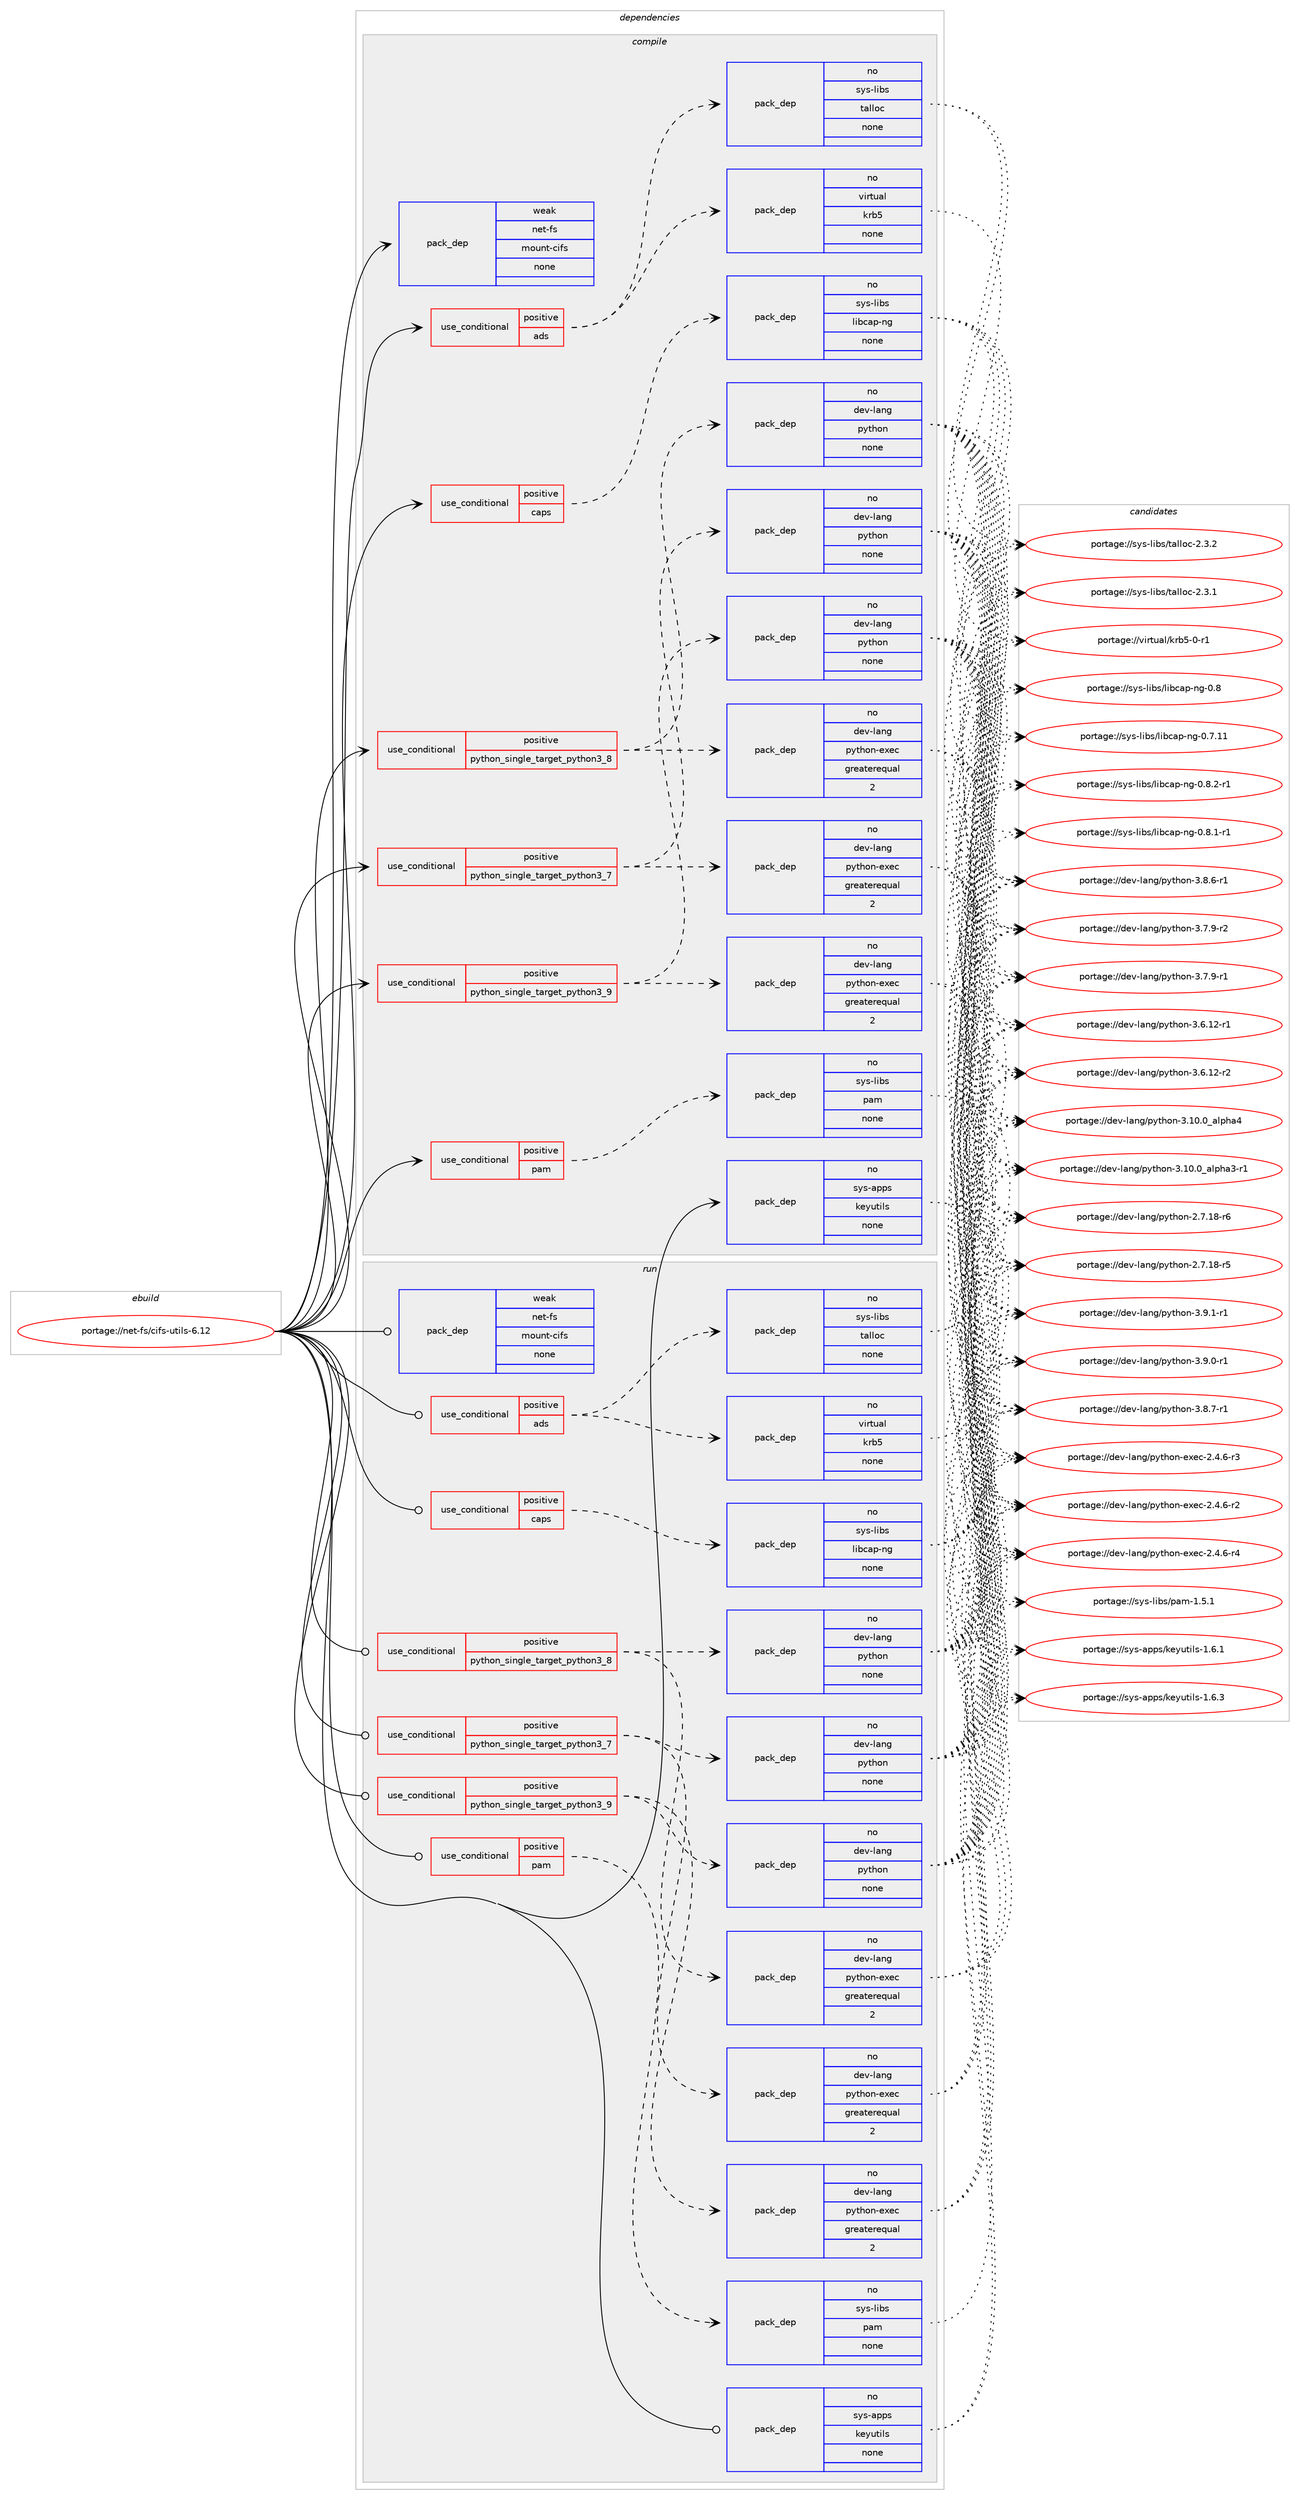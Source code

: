digraph prolog {

# *************
# Graph options
# *************

newrank=true;
concentrate=true;
compound=true;
graph [rankdir=LR,fontname=Helvetica,fontsize=10,ranksep=1.5];#, ranksep=2.5, nodesep=0.2];
edge  [arrowhead=vee];
node  [fontname=Helvetica,fontsize=10];

# **********
# The ebuild
# **********

subgraph cluster_leftcol {
color=gray;
rank=same;
label=<<i>ebuild</i>>;
id [label="portage://net-fs/cifs-utils-6.12", color=red, width=4, href="../net-fs/cifs-utils-6.12.svg"];
}

# ****************
# The dependencies
# ****************

subgraph cluster_midcol {
color=gray;
label=<<i>dependencies</i>>;
subgraph cluster_compile {
fillcolor="#eeeeee";
style=filled;
label=<<i>compile</i>>;
subgraph cond9189 {
dependency30039 [label=<<TABLE BORDER="0" CELLBORDER="1" CELLSPACING="0" CELLPADDING="4"><TR><TD ROWSPAN="3" CELLPADDING="10">use_conditional</TD></TR><TR><TD>positive</TD></TR><TR><TD>ads</TD></TR></TABLE>>, shape=none, color=red];
subgraph pack20589 {
dependency30040 [label=<<TABLE BORDER="0" CELLBORDER="1" CELLSPACING="0" CELLPADDING="4" WIDTH="220"><TR><TD ROWSPAN="6" CELLPADDING="30">pack_dep</TD></TR><TR><TD WIDTH="110">no</TD></TR><TR><TD>sys-libs</TD></TR><TR><TD>talloc</TD></TR><TR><TD>none</TD></TR><TR><TD></TD></TR></TABLE>>, shape=none, color=blue];
}
dependency30039:e -> dependency30040:w [weight=20,style="dashed",arrowhead="vee"];
subgraph pack20590 {
dependency30041 [label=<<TABLE BORDER="0" CELLBORDER="1" CELLSPACING="0" CELLPADDING="4" WIDTH="220"><TR><TD ROWSPAN="6" CELLPADDING="30">pack_dep</TD></TR><TR><TD WIDTH="110">no</TD></TR><TR><TD>virtual</TD></TR><TR><TD>krb5</TD></TR><TR><TD>none</TD></TR><TR><TD></TD></TR></TABLE>>, shape=none, color=blue];
}
dependency30039:e -> dependency30041:w [weight=20,style="dashed",arrowhead="vee"];
}
id:e -> dependency30039:w [weight=20,style="solid",arrowhead="vee"];
subgraph cond9190 {
dependency30042 [label=<<TABLE BORDER="0" CELLBORDER="1" CELLSPACING="0" CELLPADDING="4"><TR><TD ROWSPAN="3" CELLPADDING="10">use_conditional</TD></TR><TR><TD>positive</TD></TR><TR><TD>caps</TD></TR></TABLE>>, shape=none, color=red];
subgraph pack20591 {
dependency30043 [label=<<TABLE BORDER="0" CELLBORDER="1" CELLSPACING="0" CELLPADDING="4" WIDTH="220"><TR><TD ROWSPAN="6" CELLPADDING="30">pack_dep</TD></TR><TR><TD WIDTH="110">no</TD></TR><TR><TD>sys-libs</TD></TR><TR><TD>libcap-ng</TD></TR><TR><TD>none</TD></TR><TR><TD></TD></TR></TABLE>>, shape=none, color=blue];
}
dependency30042:e -> dependency30043:w [weight=20,style="dashed",arrowhead="vee"];
}
id:e -> dependency30042:w [weight=20,style="solid",arrowhead="vee"];
subgraph cond9191 {
dependency30044 [label=<<TABLE BORDER="0" CELLBORDER="1" CELLSPACING="0" CELLPADDING="4"><TR><TD ROWSPAN="3" CELLPADDING="10">use_conditional</TD></TR><TR><TD>positive</TD></TR><TR><TD>pam</TD></TR></TABLE>>, shape=none, color=red];
subgraph pack20592 {
dependency30045 [label=<<TABLE BORDER="0" CELLBORDER="1" CELLSPACING="0" CELLPADDING="4" WIDTH="220"><TR><TD ROWSPAN="6" CELLPADDING="30">pack_dep</TD></TR><TR><TD WIDTH="110">no</TD></TR><TR><TD>sys-libs</TD></TR><TR><TD>pam</TD></TR><TR><TD>none</TD></TR><TR><TD></TD></TR></TABLE>>, shape=none, color=blue];
}
dependency30044:e -> dependency30045:w [weight=20,style="dashed",arrowhead="vee"];
}
id:e -> dependency30044:w [weight=20,style="solid",arrowhead="vee"];
subgraph cond9192 {
dependency30046 [label=<<TABLE BORDER="0" CELLBORDER="1" CELLSPACING="0" CELLPADDING="4"><TR><TD ROWSPAN="3" CELLPADDING="10">use_conditional</TD></TR><TR><TD>positive</TD></TR><TR><TD>python_single_target_python3_7</TD></TR></TABLE>>, shape=none, color=red];
subgraph pack20593 {
dependency30047 [label=<<TABLE BORDER="0" CELLBORDER="1" CELLSPACING="0" CELLPADDING="4" WIDTH="220"><TR><TD ROWSPAN="6" CELLPADDING="30">pack_dep</TD></TR><TR><TD WIDTH="110">no</TD></TR><TR><TD>dev-lang</TD></TR><TR><TD>python</TD></TR><TR><TD>none</TD></TR><TR><TD></TD></TR></TABLE>>, shape=none, color=blue];
}
dependency30046:e -> dependency30047:w [weight=20,style="dashed",arrowhead="vee"];
subgraph pack20594 {
dependency30048 [label=<<TABLE BORDER="0" CELLBORDER="1" CELLSPACING="0" CELLPADDING="4" WIDTH="220"><TR><TD ROWSPAN="6" CELLPADDING="30">pack_dep</TD></TR><TR><TD WIDTH="110">no</TD></TR><TR><TD>dev-lang</TD></TR><TR><TD>python-exec</TD></TR><TR><TD>greaterequal</TD></TR><TR><TD>2</TD></TR></TABLE>>, shape=none, color=blue];
}
dependency30046:e -> dependency30048:w [weight=20,style="dashed",arrowhead="vee"];
}
id:e -> dependency30046:w [weight=20,style="solid",arrowhead="vee"];
subgraph cond9193 {
dependency30049 [label=<<TABLE BORDER="0" CELLBORDER="1" CELLSPACING="0" CELLPADDING="4"><TR><TD ROWSPAN="3" CELLPADDING="10">use_conditional</TD></TR><TR><TD>positive</TD></TR><TR><TD>python_single_target_python3_8</TD></TR></TABLE>>, shape=none, color=red];
subgraph pack20595 {
dependency30050 [label=<<TABLE BORDER="0" CELLBORDER="1" CELLSPACING="0" CELLPADDING="4" WIDTH="220"><TR><TD ROWSPAN="6" CELLPADDING="30">pack_dep</TD></TR><TR><TD WIDTH="110">no</TD></TR><TR><TD>dev-lang</TD></TR><TR><TD>python</TD></TR><TR><TD>none</TD></TR><TR><TD></TD></TR></TABLE>>, shape=none, color=blue];
}
dependency30049:e -> dependency30050:w [weight=20,style="dashed",arrowhead="vee"];
subgraph pack20596 {
dependency30051 [label=<<TABLE BORDER="0" CELLBORDER="1" CELLSPACING="0" CELLPADDING="4" WIDTH="220"><TR><TD ROWSPAN="6" CELLPADDING="30">pack_dep</TD></TR><TR><TD WIDTH="110">no</TD></TR><TR><TD>dev-lang</TD></TR><TR><TD>python-exec</TD></TR><TR><TD>greaterequal</TD></TR><TR><TD>2</TD></TR></TABLE>>, shape=none, color=blue];
}
dependency30049:e -> dependency30051:w [weight=20,style="dashed",arrowhead="vee"];
}
id:e -> dependency30049:w [weight=20,style="solid",arrowhead="vee"];
subgraph cond9194 {
dependency30052 [label=<<TABLE BORDER="0" CELLBORDER="1" CELLSPACING="0" CELLPADDING="4"><TR><TD ROWSPAN="3" CELLPADDING="10">use_conditional</TD></TR><TR><TD>positive</TD></TR><TR><TD>python_single_target_python3_9</TD></TR></TABLE>>, shape=none, color=red];
subgraph pack20597 {
dependency30053 [label=<<TABLE BORDER="0" CELLBORDER="1" CELLSPACING="0" CELLPADDING="4" WIDTH="220"><TR><TD ROWSPAN="6" CELLPADDING="30">pack_dep</TD></TR><TR><TD WIDTH="110">no</TD></TR><TR><TD>dev-lang</TD></TR><TR><TD>python</TD></TR><TR><TD>none</TD></TR><TR><TD></TD></TR></TABLE>>, shape=none, color=blue];
}
dependency30052:e -> dependency30053:w [weight=20,style="dashed",arrowhead="vee"];
subgraph pack20598 {
dependency30054 [label=<<TABLE BORDER="0" CELLBORDER="1" CELLSPACING="0" CELLPADDING="4" WIDTH="220"><TR><TD ROWSPAN="6" CELLPADDING="30">pack_dep</TD></TR><TR><TD WIDTH="110">no</TD></TR><TR><TD>dev-lang</TD></TR><TR><TD>python-exec</TD></TR><TR><TD>greaterequal</TD></TR><TR><TD>2</TD></TR></TABLE>>, shape=none, color=blue];
}
dependency30052:e -> dependency30054:w [weight=20,style="dashed",arrowhead="vee"];
}
id:e -> dependency30052:w [weight=20,style="solid",arrowhead="vee"];
subgraph pack20599 {
dependency30055 [label=<<TABLE BORDER="0" CELLBORDER="1" CELLSPACING="0" CELLPADDING="4" WIDTH="220"><TR><TD ROWSPAN="6" CELLPADDING="30">pack_dep</TD></TR><TR><TD WIDTH="110">no</TD></TR><TR><TD>sys-apps</TD></TR><TR><TD>keyutils</TD></TR><TR><TD>none</TD></TR><TR><TD></TD></TR></TABLE>>, shape=none, color=blue];
}
id:e -> dependency30055:w [weight=20,style="solid",arrowhead="vee"];
subgraph pack20600 {
dependency30056 [label=<<TABLE BORDER="0" CELLBORDER="1" CELLSPACING="0" CELLPADDING="4" WIDTH="220"><TR><TD ROWSPAN="6" CELLPADDING="30">pack_dep</TD></TR><TR><TD WIDTH="110">weak</TD></TR><TR><TD>net-fs</TD></TR><TR><TD>mount-cifs</TD></TR><TR><TD>none</TD></TR><TR><TD></TD></TR></TABLE>>, shape=none, color=blue];
}
id:e -> dependency30056:w [weight=20,style="solid",arrowhead="vee"];
}
subgraph cluster_compileandrun {
fillcolor="#eeeeee";
style=filled;
label=<<i>compile and run</i>>;
}
subgraph cluster_run {
fillcolor="#eeeeee";
style=filled;
label=<<i>run</i>>;
subgraph cond9195 {
dependency30057 [label=<<TABLE BORDER="0" CELLBORDER="1" CELLSPACING="0" CELLPADDING="4"><TR><TD ROWSPAN="3" CELLPADDING="10">use_conditional</TD></TR><TR><TD>positive</TD></TR><TR><TD>ads</TD></TR></TABLE>>, shape=none, color=red];
subgraph pack20601 {
dependency30058 [label=<<TABLE BORDER="0" CELLBORDER="1" CELLSPACING="0" CELLPADDING="4" WIDTH="220"><TR><TD ROWSPAN="6" CELLPADDING="30">pack_dep</TD></TR><TR><TD WIDTH="110">no</TD></TR><TR><TD>sys-libs</TD></TR><TR><TD>talloc</TD></TR><TR><TD>none</TD></TR><TR><TD></TD></TR></TABLE>>, shape=none, color=blue];
}
dependency30057:e -> dependency30058:w [weight=20,style="dashed",arrowhead="vee"];
subgraph pack20602 {
dependency30059 [label=<<TABLE BORDER="0" CELLBORDER="1" CELLSPACING="0" CELLPADDING="4" WIDTH="220"><TR><TD ROWSPAN="6" CELLPADDING="30">pack_dep</TD></TR><TR><TD WIDTH="110">no</TD></TR><TR><TD>virtual</TD></TR><TR><TD>krb5</TD></TR><TR><TD>none</TD></TR><TR><TD></TD></TR></TABLE>>, shape=none, color=blue];
}
dependency30057:e -> dependency30059:w [weight=20,style="dashed",arrowhead="vee"];
}
id:e -> dependency30057:w [weight=20,style="solid",arrowhead="odot"];
subgraph cond9196 {
dependency30060 [label=<<TABLE BORDER="0" CELLBORDER="1" CELLSPACING="0" CELLPADDING="4"><TR><TD ROWSPAN="3" CELLPADDING="10">use_conditional</TD></TR><TR><TD>positive</TD></TR><TR><TD>caps</TD></TR></TABLE>>, shape=none, color=red];
subgraph pack20603 {
dependency30061 [label=<<TABLE BORDER="0" CELLBORDER="1" CELLSPACING="0" CELLPADDING="4" WIDTH="220"><TR><TD ROWSPAN="6" CELLPADDING="30">pack_dep</TD></TR><TR><TD WIDTH="110">no</TD></TR><TR><TD>sys-libs</TD></TR><TR><TD>libcap-ng</TD></TR><TR><TD>none</TD></TR><TR><TD></TD></TR></TABLE>>, shape=none, color=blue];
}
dependency30060:e -> dependency30061:w [weight=20,style="dashed",arrowhead="vee"];
}
id:e -> dependency30060:w [weight=20,style="solid",arrowhead="odot"];
subgraph cond9197 {
dependency30062 [label=<<TABLE BORDER="0" CELLBORDER="1" CELLSPACING="0" CELLPADDING="4"><TR><TD ROWSPAN="3" CELLPADDING="10">use_conditional</TD></TR><TR><TD>positive</TD></TR><TR><TD>pam</TD></TR></TABLE>>, shape=none, color=red];
subgraph pack20604 {
dependency30063 [label=<<TABLE BORDER="0" CELLBORDER="1" CELLSPACING="0" CELLPADDING="4" WIDTH="220"><TR><TD ROWSPAN="6" CELLPADDING="30">pack_dep</TD></TR><TR><TD WIDTH="110">no</TD></TR><TR><TD>sys-libs</TD></TR><TR><TD>pam</TD></TR><TR><TD>none</TD></TR><TR><TD></TD></TR></TABLE>>, shape=none, color=blue];
}
dependency30062:e -> dependency30063:w [weight=20,style="dashed",arrowhead="vee"];
}
id:e -> dependency30062:w [weight=20,style="solid",arrowhead="odot"];
subgraph cond9198 {
dependency30064 [label=<<TABLE BORDER="0" CELLBORDER="1" CELLSPACING="0" CELLPADDING="4"><TR><TD ROWSPAN="3" CELLPADDING="10">use_conditional</TD></TR><TR><TD>positive</TD></TR><TR><TD>python_single_target_python3_7</TD></TR></TABLE>>, shape=none, color=red];
subgraph pack20605 {
dependency30065 [label=<<TABLE BORDER="0" CELLBORDER="1" CELLSPACING="0" CELLPADDING="4" WIDTH="220"><TR><TD ROWSPAN="6" CELLPADDING="30">pack_dep</TD></TR><TR><TD WIDTH="110">no</TD></TR><TR><TD>dev-lang</TD></TR><TR><TD>python</TD></TR><TR><TD>none</TD></TR><TR><TD></TD></TR></TABLE>>, shape=none, color=blue];
}
dependency30064:e -> dependency30065:w [weight=20,style="dashed",arrowhead="vee"];
subgraph pack20606 {
dependency30066 [label=<<TABLE BORDER="0" CELLBORDER="1" CELLSPACING="0" CELLPADDING="4" WIDTH="220"><TR><TD ROWSPAN="6" CELLPADDING="30">pack_dep</TD></TR><TR><TD WIDTH="110">no</TD></TR><TR><TD>dev-lang</TD></TR><TR><TD>python-exec</TD></TR><TR><TD>greaterequal</TD></TR><TR><TD>2</TD></TR></TABLE>>, shape=none, color=blue];
}
dependency30064:e -> dependency30066:w [weight=20,style="dashed",arrowhead="vee"];
}
id:e -> dependency30064:w [weight=20,style="solid",arrowhead="odot"];
subgraph cond9199 {
dependency30067 [label=<<TABLE BORDER="0" CELLBORDER="1" CELLSPACING="0" CELLPADDING="4"><TR><TD ROWSPAN="3" CELLPADDING="10">use_conditional</TD></TR><TR><TD>positive</TD></TR><TR><TD>python_single_target_python3_8</TD></TR></TABLE>>, shape=none, color=red];
subgraph pack20607 {
dependency30068 [label=<<TABLE BORDER="0" CELLBORDER="1" CELLSPACING="0" CELLPADDING="4" WIDTH="220"><TR><TD ROWSPAN="6" CELLPADDING="30">pack_dep</TD></TR><TR><TD WIDTH="110">no</TD></TR><TR><TD>dev-lang</TD></TR><TR><TD>python</TD></TR><TR><TD>none</TD></TR><TR><TD></TD></TR></TABLE>>, shape=none, color=blue];
}
dependency30067:e -> dependency30068:w [weight=20,style="dashed",arrowhead="vee"];
subgraph pack20608 {
dependency30069 [label=<<TABLE BORDER="0" CELLBORDER="1" CELLSPACING="0" CELLPADDING="4" WIDTH="220"><TR><TD ROWSPAN="6" CELLPADDING="30">pack_dep</TD></TR><TR><TD WIDTH="110">no</TD></TR><TR><TD>dev-lang</TD></TR><TR><TD>python-exec</TD></TR><TR><TD>greaterequal</TD></TR><TR><TD>2</TD></TR></TABLE>>, shape=none, color=blue];
}
dependency30067:e -> dependency30069:w [weight=20,style="dashed",arrowhead="vee"];
}
id:e -> dependency30067:w [weight=20,style="solid",arrowhead="odot"];
subgraph cond9200 {
dependency30070 [label=<<TABLE BORDER="0" CELLBORDER="1" CELLSPACING="0" CELLPADDING="4"><TR><TD ROWSPAN="3" CELLPADDING="10">use_conditional</TD></TR><TR><TD>positive</TD></TR><TR><TD>python_single_target_python3_9</TD></TR></TABLE>>, shape=none, color=red];
subgraph pack20609 {
dependency30071 [label=<<TABLE BORDER="0" CELLBORDER="1" CELLSPACING="0" CELLPADDING="4" WIDTH="220"><TR><TD ROWSPAN="6" CELLPADDING="30">pack_dep</TD></TR><TR><TD WIDTH="110">no</TD></TR><TR><TD>dev-lang</TD></TR><TR><TD>python</TD></TR><TR><TD>none</TD></TR><TR><TD></TD></TR></TABLE>>, shape=none, color=blue];
}
dependency30070:e -> dependency30071:w [weight=20,style="dashed",arrowhead="vee"];
subgraph pack20610 {
dependency30072 [label=<<TABLE BORDER="0" CELLBORDER="1" CELLSPACING="0" CELLPADDING="4" WIDTH="220"><TR><TD ROWSPAN="6" CELLPADDING="30">pack_dep</TD></TR><TR><TD WIDTH="110">no</TD></TR><TR><TD>dev-lang</TD></TR><TR><TD>python-exec</TD></TR><TR><TD>greaterequal</TD></TR><TR><TD>2</TD></TR></TABLE>>, shape=none, color=blue];
}
dependency30070:e -> dependency30072:w [weight=20,style="dashed",arrowhead="vee"];
}
id:e -> dependency30070:w [weight=20,style="solid",arrowhead="odot"];
subgraph pack20611 {
dependency30073 [label=<<TABLE BORDER="0" CELLBORDER="1" CELLSPACING="0" CELLPADDING="4" WIDTH="220"><TR><TD ROWSPAN="6" CELLPADDING="30">pack_dep</TD></TR><TR><TD WIDTH="110">no</TD></TR><TR><TD>sys-apps</TD></TR><TR><TD>keyutils</TD></TR><TR><TD>none</TD></TR><TR><TD></TD></TR></TABLE>>, shape=none, color=blue];
}
id:e -> dependency30073:w [weight=20,style="solid",arrowhead="odot"];
subgraph pack20612 {
dependency30074 [label=<<TABLE BORDER="0" CELLBORDER="1" CELLSPACING="0" CELLPADDING="4" WIDTH="220"><TR><TD ROWSPAN="6" CELLPADDING="30">pack_dep</TD></TR><TR><TD WIDTH="110">weak</TD></TR><TR><TD>net-fs</TD></TR><TR><TD>mount-cifs</TD></TR><TR><TD>none</TD></TR><TR><TD></TD></TR></TABLE>>, shape=none, color=blue];
}
id:e -> dependency30074:w [weight=20,style="solid",arrowhead="odot"];
}
}

# **************
# The candidates
# **************

subgraph cluster_choices {
rank=same;
color=gray;
label=<<i>candidates</i>>;

subgraph choice20589 {
color=black;
nodesep=1;
choice1151211154510810598115471169710810811199455046514650 [label="portage://sys-libs/talloc-2.3.2", color=red, width=4,href="../sys-libs/talloc-2.3.2.svg"];
choice1151211154510810598115471169710810811199455046514649 [label="portage://sys-libs/talloc-2.3.1", color=red, width=4,href="../sys-libs/talloc-2.3.1.svg"];
dependency30040:e -> choice1151211154510810598115471169710810811199455046514650:w [style=dotted,weight="100"];
dependency30040:e -> choice1151211154510810598115471169710810811199455046514649:w [style=dotted,weight="100"];
}
subgraph choice20590 {
color=black;
nodesep=1;
choice1181051141161179710847107114985345484511449 [label="portage://virtual/krb5-0-r1", color=red, width=4,href="../virtual/krb5-0-r1.svg"];
dependency30041:e -> choice1181051141161179710847107114985345484511449:w [style=dotted,weight="100"];
}
subgraph choice20591 {
color=black;
nodesep=1;
choice115121115451081059811547108105989997112451101034548465646504511449 [label="portage://sys-libs/libcap-ng-0.8.2-r1", color=red, width=4,href="../sys-libs/libcap-ng-0.8.2-r1.svg"];
choice115121115451081059811547108105989997112451101034548465646494511449 [label="portage://sys-libs/libcap-ng-0.8.1-r1", color=red, width=4,href="../sys-libs/libcap-ng-0.8.1-r1.svg"];
choice1151211154510810598115471081059899971124511010345484656 [label="portage://sys-libs/libcap-ng-0.8", color=red, width=4,href="../sys-libs/libcap-ng-0.8.svg"];
choice1151211154510810598115471081059899971124511010345484655464949 [label="portage://sys-libs/libcap-ng-0.7.11", color=red, width=4,href="../sys-libs/libcap-ng-0.7.11.svg"];
dependency30043:e -> choice115121115451081059811547108105989997112451101034548465646504511449:w [style=dotted,weight="100"];
dependency30043:e -> choice115121115451081059811547108105989997112451101034548465646494511449:w [style=dotted,weight="100"];
dependency30043:e -> choice1151211154510810598115471081059899971124511010345484656:w [style=dotted,weight="100"];
dependency30043:e -> choice1151211154510810598115471081059899971124511010345484655464949:w [style=dotted,weight="100"];
}
subgraph choice20592 {
color=black;
nodesep=1;
choice11512111545108105981154711297109454946534649 [label="portage://sys-libs/pam-1.5.1", color=red, width=4,href="../sys-libs/pam-1.5.1.svg"];
dependency30045:e -> choice11512111545108105981154711297109454946534649:w [style=dotted,weight="100"];
}
subgraph choice20593 {
color=black;
nodesep=1;
choice1001011184510897110103471121211161041111104551465746494511449 [label="portage://dev-lang/python-3.9.1-r1", color=red, width=4,href="../dev-lang/python-3.9.1-r1.svg"];
choice1001011184510897110103471121211161041111104551465746484511449 [label="portage://dev-lang/python-3.9.0-r1", color=red, width=4,href="../dev-lang/python-3.9.0-r1.svg"];
choice1001011184510897110103471121211161041111104551465646554511449 [label="portage://dev-lang/python-3.8.7-r1", color=red, width=4,href="../dev-lang/python-3.8.7-r1.svg"];
choice1001011184510897110103471121211161041111104551465646544511449 [label="portage://dev-lang/python-3.8.6-r1", color=red, width=4,href="../dev-lang/python-3.8.6-r1.svg"];
choice1001011184510897110103471121211161041111104551465546574511450 [label="portage://dev-lang/python-3.7.9-r2", color=red, width=4,href="../dev-lang/python-3.7.9-r2.svg"];
choice1001011184510897110103471121211161041111104551465546574511449 [label="portage://dev-lang/python-3.7.9-r1", color=red, width=4,href="../dev-lang/python-3.7.9-r1.svg"];
choice100101118451089711010347112121116104111110455146544649504511450 [label="portage://dev-lang/python-3.6.12-r2", color=red, width=4,href="../dev-lang/python-3.6.12-r2.svg"];
choice100101118451089711010347112121116104111110455146544649504511449 [label="portage://dev-lang/python-3.6.12-r1", color=red, width=4,href="../dev-lang/python-3.6.12-r1.svg"];
choice1001011184510897110103471121211161041111104551464948464895971081121049752 [label="portage://dev-lang/python-3.10.0_alpha4", color=red, width=4,href="../dev-lang/python-3.10.0_alpha4.svg"];
choice10010111845108971101034711212111610411111045514649484648959710811210497514511449 [label="portage://dev-lang/python-3.10.0_alpha3-r1", color=red, width=4,href="../dev-lang/python-3.10.0_alpha3-r1.svg"];
choice100101118451089711010347112121116104111110455046554649564511454 [label="portage://dev-lang/python-2.7.18-r6", color=red, width=4,href="../dev-lang/python-2.7.18-r6.svg"];
choice100101118451089711010347112121116104111110455046554649564511453 [label="portage://dev-lang/python-2.7.18-r5", color=red, width=4,href="../dev-lang/python-2.7.18-r5.svg"];
dependency30047:e -> choice1001011184510897110103471121211161041111104551465746494511449:w [style=dotted,weight="100"];
dependency30047:e -> choice1001011184510897110103471121211161041111104551465746484511449:w [style=dotted,weight="100"];
dependency30047:e -> choice1001011184510897110103471121211161041111104551465646554511449:w [style=dotted,weight="100"];
dependency30047:e -> choice1001011184510897110103471121211161041111104551465646544511449:w [style=dotted,weight="100"];
dependency30047:e -> choice1001011184510897110103471121211161041111104551465546574511450:w [style=dotted,weight="100"];
dependency30047:e -> choice1001011184510897110103471121211161041111104551465546574511449:w [style=dotted,weight="100"];
dependency30047:e -> choice100101118451089711010347112121116104111110455146544649504511450:w [style=dotted,weight="100"];
dependency30047:e -> choice100101118451089711010347112121116104111110455146544649504511449:w [style=dotted,weight="100"];
dependency30047:e -> choice1001011184510897110103471121211161041111104551464948464895971081121049752:w [style=dotted,weight="100"];
dependency30047:e -> choice10010111845108971101034711212111610411111045514649484648959710811210497514511449:w [style=dotted,weight="100"];
dependency30047:e -> choice100101118451089711010347112121116104111110455046554649564511454:w [style=dotted,weight="100"];
dependency30047:e -> choice100101118451089711010347112121116104111110455046554649564511453:w [style=dotted,weight="100"];
}
subgraph choice20594 {
color=black;
nodesep=1;
choice10010111845108971101034711212111610411111045101120101994550465246544511452 [label="portage://dev-lang/python-exec-2.4.6-r4", color=red, width=4,href="../dev-lang/python-exec-2.4.6-r4.svg"];
choice10010111845108971101034711212111610411111045101120101994550465246544511451 [label="portage://dev-lang/python-exec-2.4.6-r3", color=red, width=4,href="../dev-lang/python-exec-2.4.6-r3.svg"];
choice10010111845108971101034711212111610411111045101120101994550465246544511450 [label="portage://dev-lang/python-exec-2.4.6-r2", color=red, width=4,href="../dev-lang/python-exec-2.4.6-r2.svg"];
dependency30048:e -> choice10010111845108971101034711212111610411111045101120101994550465246544511452:w [style=dotted,weight="100"];
dependency30048:e -> choice10010111845108971101034711212111610411111045101120101994550465246544511451:w [style=dotted,weight="100"];
dependency30048:e -> choice10010111845108971101034711212111610411111045101120101994550465246544511450:w [style=dotted,weight="100"];
}
subgraph choice20595 {
color=black;
nodesep=1;
choice1001011184510897110103471121211161041111104551465746494511449 [label="portage://dev-lang/python-3.9.1-r1", color=red, width=4,href="../dev-lang/python-3.9.1-r1.svg"];
choice1001011184510897110103471121211161041111104551465746484511449 [label="portage://dev-lang/python-3.9.0-r1", color=red, width=4,href="../dev-lang/python-3.9.0-r1.svg"];
choice1001011184510897110103471121211161041111104551465646554511449 [label="portage://dev-lang/python-3.8.7-r1", color=red, width=4,href="../dev-lang/python-3.8.7-r1.svg"];
choice1001011184510897110103471121211161041111104551465646544511449 [label="portage://dev-lang/python-3.8.6-r1", color=red, width=4,href="../dev-lang/python-3.8.6-r1.svg"];
choice1001011184510897110103471121211161041111104551465546574511450 [label="portage://dev-lang/python-3.7.9-r2", color=red, width=4,href="../dev-lang/python-3.7.9-r2.svg"];
choice1001011184510897110103471121211161041111104551465546574511449 [label="portage://dev-lang/python-3.7.9-r1", color=red, width=4,href="../dev-lang/python-3.7.9-r1.svg"];
choice100101118451089711010347112121116104111110455146544649504511450 [label="portage://dev-lang/python-3.6.12-r2", color=red, width=4,href="../dev-lang/python-3.6.12-r2.svg"];
choice100101118451089711010347112121116104111110455146544649504511449 [label="portage://dev-lang/python-3.6.12-r1", color=red, width=4,href="../dev-lang/python-3.6.12-r1.svg"];
choice1001011184510897110103471121211161041111104551464948464895971081121049752 [label="portage://dev-lang/python-3.10.0_alpha4", color=red, width=4,href="../dev-lang/python-3.10.0_alpha4.svg"];
choice10010111845108971101034711212111610411111045514649484648959710811210497514511449 [label="portage://dev-lang/python-3.10.0_alpha3-r1", color=red, width=4,href="../dev-lang/python-3.10.0_alpha3-r1.svg"];
choice100101118451089711010347112121116104111110455046554649564511454 [label="portage://dev-lang/python-2.7.18-r6", color=red, width=4,href="../dev-lang/python-2.7.18-r6.svg"];
choice100101118451089711010347112121116104111110455046554649564511453 [label="portage://dev-lang/python-2.7.18-r5", color=red, width=4,href="../dev-lang/python-2.7.18-r5.svg"];
dependency30050:e -> choice1001011184510897110103471121211161041111104551465746494511449:w [style=dotted,weight="100"];
dependency30050:e -> choice1001011184510897110103471121211161041111104551465746484511449:w [style=dotted,weight="100"];
dependency30050:e -> choice1001011184510897110103471121211161041111104551465646554511449:w [style=dotted,weight="100"];
dependency30050:e -> choice1001011184510897110103471121211161041111104551465646544511449:w [style=dotted,weight="100"];
dependency30050:e -> choice1001011184510897110103471121211161041111104551465546574511450:w [style=dotted,weight="100"];
dependency30050:e -> choice1001011184510897110103471121211161041111104551465546574511449:w [style=dotted,weight="100"];
dependency30050:e -> choice100101118451089711010347112121116104111110455146544649504511450:w [style=dotted,weight="100"];
dependency30050:e -> choice100101118451089711010347112121116104111110455146544649504511449:w [style=dotted,weight="100"];
dependency30050:e -> choice1001011184510897110103471121211161041111104551464948464895971081121049752:w [style=dotted,weight="100"];
dependency30050:e -> choice10010111845108971101034711212111610411111045514649484648959710811210497514511449:w [style=dotted,weight="100"];
dependency30050:e -> choice100101118451089711010347112121116104111110455046554649564511454:w [style=dotted,weight="100"];
dependency30050:e -> choice100101118451089711010347112121116104111110455046554649564511453:w [style=dotted,weight="100"];
}
subgraph choice20596 {
color=black;
nodesep=1;
choice10010111845108971101034711212111610411111045101120101994550465246544511452 [label="portage://dev-lang/python-exec-2.4.6-r4", color=red, width=4,href="../dev-lang/python-exec-2.4.6-r4.svg"];
choice10010111845108971101034711212111610411111045101120101994550465246544511451 [label="portage://dev-lang/python-exec-2.4.6-r3", color=red, width=4,href="../dev-lang/python-exec-2.4.6-r3.svg"];
choice10010111845108971101034711212111610411111045101120101994550465246544511450 [label="portage://dev-lang/python-exec-2.4.6-r2", color=red, width=4,href="../dev-lang/python-exec-2.4.6-r2.svg"];
dependency30051:e -> choice10010111845108971101034711212111610411111045101120101994550465246544511452:w [style=dotted,weight="100"];
dependency30051:e -> choice10010111845108971101034711212111610411111045101120101994550465246544511451:w [style=dotted,weight="100"];
dependency30051:e -> choice10010111845108971101034711212111610411111045101120101994550465246544511450:w [style=dotted,weight="100"];
}
subgraph choice20597 {
color=black;
nodesep=1;
choice1001011184510897110103471121211161041111104551465746494511449 [label="portage://dev-lang/python-3.9.1-r1", color=red, width=4,href="../dev-lang/python-3.9.1-r1.svg"];
choice1001011184510897110103471121211161041111104551465746484511449 [label="portage://dev-lang/python-3.9.0-r1", color=red, width=4,href="../dev-lang/python-3.9.0-r1.svg"];
choice1001011184510897110103471121211161041111104551465646554511449 [label="portage://dev-lang/python-3.8.7-r1", color=red, width=4,href="../dev-lang/python-3.8.7-r1.svg"];
choice1001011184510897110103471121211161041111104551465646544511449 [label="portage://dev-lang/python-3.8.6-r1", color=red, width=4,href="../dev-lang/python-3.8.6-r1.svg"];
choice1001011184510897110103471121211161041111104551465546574511450 [label="portage://dev-lang/python-3.7.9-r2", color=red, width=4,href="../dev-lang/python-3.7.9-r2.svg"];
choice1001011184510897110103471121211161041111104551465546574511449 [label="portage://dev-lang/python-3.7.9-r1", color=red, width=4,href="../dev-lang/python-3.7.9-r1.svg"];
choice100101118451089711010347112121116104111110455146544649504511450 [label="portage://dev-lang/python-3.6.12-r2", color=red, width=4,href="../dev-lang/python-3.6.12-r2.svg"];
choice100101118451089711010347112121116104111110455146544649504511449 [label="portage://dev-lang/python-3.6.12-r1", color=red, width=4,href="../dev-lang/python-3.6.12-r1.svg"];
choice1001011184510897110103471121211161041111104551464948464895971081121049752 [label="portage://dev-lang/python-3.10.0_alpha4", color=red, width=4,href="../dev-lang/python-3.10.0_alpha4.svg"];
choice10010111845108971101034711212111610411111045514649484648959710811210497514511449 [label="portage://dev-lang/python-3.10.0_alpha3-r1", color=red, width=4,href="../dev-lang/python-3.10.0_alpha3-r1.svg"];
choice100101118451089711010347112121116104111110455046554649564511454 [label="portage://dev-lang/python-2.7.18-r6", color=red, width=4,href="../dev-lang/python-2.7.18-r6.svg"];
choice100101118451089711010347112121116104111110455046554649564511453 [label="portage://dev-lang/python-2.7.18-r5", color=red, width=4,href="../dev-lang/python-2.7.18-r5.svg"];
dependency30053:e -> choice1001011184510897110103471121211161041111104551465746494511449:w [style=dotted,weight="100"];
dependency30053:e -> choice1001011184510897110103471121211161041111104551465746484511449:w [style=dotted,weight="100"];
dependency30053:e -> choice1001011184510897110103471121211161041111104551465646554511449:w [style=dotted,weight="100"];
dependency30053:e -> choice1001011184510897110103471121211161041111104551465646544511449:w [style=dotted,weight="100"];
dependency30053:e -> choice1001011184510897110103471121211161041111104551465546574511450:w [style=dotted,weight="100"];
dependency30053:e -> choice1001011184510897110103471121211161041111104551465546574511449:w [style=dotted,weight="100"];
dependency30053:e -> choice100101118451089711010347112121116104111110455146544649504511450:w [style=dotted,weight="100"];
dependency30053:e -> choice100101118451089711010347112121116104111110455146544649504511449:w [style=dotted,weight="100"];
dependency30053:e -> choice1001011184510897110103471121211161041111104551464948464895971081121049752:w [style=dotted,weight="100"];
dependency30053:e -> choice10010111845108971101034711212111610411111045514649484648959710811210497514511449:w [style=dotted,weight="100"];
dependency30053:e -> choice100101118451089711010347112121116104111110455046554649564511454:w [style=dotted,weight="100"];
dependency30053:e -> choice100101118451089711010347112121116104111110455046554649564511453:w [style=dotted,weight="100"];
}
subgraph choice20598 {
color=black;
nodesep=1;
choice10010111845108971101034711212111610411111045101120101994550465246544511452 [label="portage://dev-lang/python-exec-2.4.6-r4", color=red, width=4,href="../dev-lang/python-exec-2.4.6-r4.svg"];
choice10010111845108971101034711212111610411111045101120101994550465246544511451 [label="portage://dev-lang/python-exec-2.4.6-r3", color=red, width=4,href="../dev-lang/python-exec-2.4.6-r3.svg"];
choice10010111845108971101034711212111610411111045101120101994550465246544511450 [label="portage://dev-lang/python-exec-2.4.6-r2", color=red, width=4,href="../dev-lang/python-exec-2.4.6-r2.svg"];
dependency30054:e -> choice10010111845108971101034711212111610411111045101120101994550465246544511452:w [style=dotted,weight="100"];
dependency30054:e -> choice10010111845108971101034711212111610411111045101120101994550465246544511451:w [style=dotted,weight="100"];
dependency30054:e -> choice10010111845108971101034711212111610411111045101120101994550465246544511450:w [style=dotted,weight="100"];
}
subgraph choice20599 {
color=black;
nodesep=1;
choice115121115459711211211547107101121117116105108115454946544651 [label="portage://sys-apps/keyutils-1.6.3", color=red, width=4,href="../sys-apps/keyutils-1.6.3.svg"];
choice115121115459711211211547107101121117116105108115454946544649 [label="portage://sys-apps/keyutils-1.6.1", color=red, width=4,href="../sys-apps/keyutils-1.6.1.svg"];
dependency30055:e -> choice115121115459711211211547107101121117116105108115454946544651:w [style=dotted,weight="100"];
dependency30055:e -> choice115121115459711211211547107101121117116105108115454946544649:w [style=dotted,weight="100"];
}
subgraph choice20600 {
color=black;
nodesep=1;
}
subgraph choice20601 {
color=black;
nodesep=1;
choice1151211154510810598115471169710810811199455046514650 [label="portage://sys-libs/talloc-2.3.2", color=red, width=4,href="../sys-libs/talloc-2.3.2.svg"];
choice1151211154510810598115471169710810811199455046514649 [label="portage://sys-libs/talloc-2.3.1", color=red, width=4,href="../sys-libs/talloc-2.3.1.svg"];
dependency30058:e -> choice1151211154510810598115471169710810811199455046514650:w [style=dotted,weight="100"];
dependency30058:e -> choice1151211154510810598115471169710810811199455046514649:w [style=dotted,weight="100"];
}
subgraph choice20602 {
color=black;
nodesep=1;
choice1181051141161179710847107114985345484511449 [label="portage://virtual/krb5-0-r1", color=red, width=4,href="../virtual/krb5-0-r1.svg"];
dependency30059:e -> choice1181051141161179710847107114985345484511449:w [style=dotted,weight="100"];
}
subgraph choice20603 {
color=black;
nodesep=1;
choice115121115451081059811547108105989997112451101034548465646504511449 [label="portage://sys-libs/libcap-ng-0.8.2-r1", color=red, width=4,href="../sys-libs/libcap-ng-0.8.2-r1.svg"];
choice115121115451081059811547108105989997112451101034548465646494511449 [label="portage://sys-libs/libcap-ng-0.8.1-r1", color=red, width=4,href="../sys-libs/libcap-ng-0.8.1-r1.svg"];
choice1151211154510810598115471081059899971124511010345484656 [label="portage://sys-libs/libcap-ng-0.8", color=red, width=4,href="../sys-libs/libcap-ng-0.8.svg"];
choice1151211154510810598115471081059899971124511010345484655464949 [label="portage://sys-libs/libcap-ng-0.7.11", color=red, width=4,href="../sys-libs/libcap-ng-0.7.11.svg"];
dependency30061:e -> choice115121115451081059811547108105989997112451101034548465646504511449:w [style=dotted,weight="100"];
dependency30061:e -> choice115121115451081059811547108105989997112451101034548465646494511449:w [style=dotted,weight="100"];
dependency30061:e -> choice1151211154510810598115471081059899971124511010345484656:w [style=dotted,weight="100"];
dependency30061:e -> choice1151211154510810598115471081059899971124511010345484655464949:w [style=dotted,weight="100"];
}
subgraph choice20604 {
color=black;
nodesep=1;
choice11512111545108105981154711297109454946534649 [label="portage://sys-libs/pam-1.5.1", color=red, width=4,href="../sys-libs/pam-1.5.1.svg"];
dependency30063:e -> choice11512111545108105981154711297109454946534649:w [style=dotted,weight="100"];
}
subgraph choice20605 {
color=black;
nodesep=1;
choice1001011184510897110103471121211161041111104551465746494511449 [label="portage://dev-lang/python-3.9.1-r1", color=red, width=4,href="../dev-lang/python-3.9.1-r1.svg"];
choice1001011184510897110103471121211161041111104551465746484511449 [label="portage://dev-lang/python-3.9.0-r1", color=red, width=4,href="../dev-lang/python-3.9.0-r1.svg"];
choice1001011184510897110103471121211161041111104551465646554511449 [label="portage://dev-lang/python-3.8.7-r1", color=red, width=4,href="../dev-lang/python-3.8.7-r1.svg"];
choice1001011184510897110103471121211161041111104551465646544511449 [label="portage://dev-lang/python-3.8.6-r1", color=red, width=4,href="../dev-lang/python-3.8.6-r1.svg"];
choice1001011184510897110103471121211161041111104551465546574511450 [label="portage://dev-lang/python-3.7.9-r2", color=red, width=4,href="../dev-lang/python-3.7.9-r2.svg"];
choice1001011184510897110103471121211161041111104551465546574511449 [label="portage://dev-lang/python-3.7.9-r1", color=red, width=4,href="../dev-lang/python-3.7.9-r1.svg"];
choice100101118451089711010347112121116104111110455146544649504511450 [label="portage://dev-lang/python-3.6.12-r2", color=red, width=4,href="../dev-lang/python-3.6.12-r2.svg"];
choice100101118451089711010347112121116104111110455146544649504511449 [label="portage://dev-lang/python-3.6.12-r1", color=red, width=4,href="../dev-lang/python-3.6.12-r1.svg"];
choice1001011184510897110103471121211161041111104551464948464895971081121049752 [label="portage://dev-lang/python-3.10.0_alpha4", color=red, width=4,href="../dev-lang/python-3.10.0_alpha4.svg"];
choice10010111845108971101034711212111610411111045514649484648959710811210497514511449 [label="portage://dev-lang/python-3.10.0_alpha3-r1", color=red, width=4,href="../dev-lang/python-3.10.0_alpha3-r1.svg"];
choice100101118451089711010347112121116104111110455046554649564511454 [label="portage://dev-lang/python-2.7.18-r6", color=red, width=4,href="../dev-lang/python-2.7.18-r6.svg"];
choice100101118451089711010347112121116104111110455046554649564511453 [label="portage://dev-lang/python-2.7.18-r5", color=red, width=4,href="../dev-lang/python-2.7.18-r5.svg"];
dependency30065:e -> choice1001011184510897110103471121211161041111104551465746494511449:w [style=dotted,weight="100"];
dependency30065:e -> choice1001011184510897110103471121211161041111104551465746484511449:w [style=dotted,weight="100"];
dependency30065:e -> choice1001011184510897110103471121211161041111104551465646554511449:w [style=dotted,weight="100"];
dependency30065:e -> choice1001011184510897110103471121211161041111104551465646544511449:w [style=dotted,weight="100"];
dependency30065:e -> choice1001011184510897110103471121211161041111104551465546574511450:w [style=dotted,weight="100"];
dependency30065:e -> choice1001011184510897110103471121211161041111104551465546574511449:w [style=dotted,weight="100"];
dependency30065:e -> choice100101118451089711010347112121116104111110455146544649504511450:w [style=dotted,weight="100"];
dependency30065:e -> choice100101118451089711010347112121116104111110455146544649504511449:w [style=dotted,weight="100"];
dependency30065:e -> choice1001011184510897110103471121211161041111104551464948464895971081121049752:w [style=dotted,weight="100"];
dependency30065:e -> choice10010111845108971101034711212111610411111045514649484648959710811210497514511449:w [style=dotted,weight="100"];
dependency30065:e -> choice100101118451089711010347112121116104111110455046554649564511454:w [style=dotted,weight="100"];
dependency30065:e -> choice100101118451089711010347112121116104111110455046554649564511453:w [style=dotted,weight="100"];
}
subgraph choice20606 {
color=black;
nodesep=1;
choice10010111845108971101034711212111610411111045101120101994550465246544511452 [label="portage://dev-lang/python-exec-2.4.6-r4", color=red, width=4,href="../dev-lang/python-exec-2.4.6-r4.svg"];
choice10010111845108971101034711212111610411111045101120101994550465246544511451 [label="portage://dev-lang/python-exec-2.4.6-r3", color=red, width=4,href="../dev-lang/python-exec-2.4.6-r3.svg"];
choice10010111845108971101034711212111610411111045101120101994550465246544511450 [label="portage://dev-lang/python-exec-2.4.6-r2", color=red, width=4,href="../dev-lang/python-exec-2.4.6-r2.svg"];
dependency30066:e -> choice10010111845108971101034711212111610411111045101120101994550465246544511452:w [style=dotted,weight="100"];
dependency30066:e -> choice10010111845108971101034711212111610411111045101120101994550465246544511451:w [style=dotted,weight="100"];
dependency30066:e -> choice10010111845108971101034711212111610411111045101120101994550465246544511450:w [style=dotted,weight="100"];
}
subgraph choice20607 {
color=black;
nodesep=1;
choice1001011184510897110103471121211161041111104551465746494511449 [label="portage://dev-lang/python-3.9.1-r1", color=red, width=4,href="../dev-lang/python-3.9.1-r1.svg"];
choice1001011184510897110103471121211161041111104551465746484511449 [label="portage://dev-lang/python-3.9.0-r1", color=red, width=4,href="../dev-lang/python-3.9.0-r1.svg"];
choice1001011184510897110103471121211161041111104551465646554511449 [label="portage://dev-lang/python-3.8.7-r1", color=red, width=4,href="../dev-lang/python-3.8.7-r1.svg"];
choice1001011184510897110103471121211161041111104551465646544511449 [label="portage://dev-lang/python-3.8.6-r1", color=red, width=4,href="../dev-lang/python-3.8.6-r1.svg"];
choice1001011184510897110103471121211161041111104551465546574511450 [label="portage://dev-lang/python-3.7.9-r2", color=red, width=4,href="../dev-lang/python-3.7.9-r2.svg"];
choice1001011184510897110103471121211161041111104551465546574511449 [label="portage://dev-lang/python-3.7.9-r1", color=red, width=4,href="../dev-lang/python-3.7.9-r1.svg"];
choice100101118451089711010347112121116104111110455146544649504511450 [label="portage://dev-lang/python-3.6.12-r2", color=red, width=4,href="../dev-lang/python-3.6.12-r2.svg"];
choice100101118451089711010347112121116104111110455146544649504511449 [label="portage://dev-lang/python-3.6.12-r1", color=red, width=4,href="../dev-lang/python-3.6.12-r1.svg"];
choice1001011184510897110103471121211161041111104551464948464895971081121049752 [label="portage://dev-lang/python-3.10.0_alpha4", color=red, width=4,href="../dev-lang/python-3.10.0_alpha4.svg"];
choice10010111845108971101034711212111610411111045514649484648959710811210497514511449 [label="portage://dev-lang/python-3.10.0_alpha3-r1", color=red, width=4,href="../dev-lang/python-3.10.0_alpha3-r1.svg"];
choice100101118451089711010347112121116104111110455046554649564511454 [label="portage://dev-lang/python-2.7.18-r6", color=red, width=4,href="../dev-lang/python-2.7.18-r6.svg"];
choice100101118451089711010347112121116104111110455046554649564511453 [label="portage://dev-lang/python-2.7.18-r5", color=red, width=4,href="../dev-lang/python-2.7.18-r5.svg"];
dependency30068:e -> choice1001011184510897110103471121211161041111104551465746494511449:w [style=dotted,weight="100"];
dependency30068:e -> choice1001011184510897110103471121211161041111104551465746484511449:w [style=dotted,weight="100"];
dependency30068:e -> choice1001011184510897110103471121211161041111104551465646554511449:w [style=dotted,weight="100"];
dependency30068:e -> choice1001011184510897110103471121211161041111104551465646544511449:w [style=dotted,weight="100"];
dependency30068:e -> choice1001011184510897110103471121211161041111104551465546574511450:w [style=dotted,weight="100"];
dependency30068:e -> choice1001011184510897110103471121211161041111104551465546574511449:w [style=dotted,weight="100"];
dependency30068:e -> choice100101118451089711010347112121116104111110455146544649504511450:w [style=dotted,weight="100"];
dependency30068:e -> choice100101118451089711010347112121116104111110455146544649504511449:w [style=dotted,weight="100"];
dependency30068:e -> choice1001011184510897110103471121211161041111104551464948464895971081121049752:w [style=dotted,weight="100"];
dependency30068:e -> choice10010111845108971101034711212111610411111045514649484648959710811210497514511449:w [style=dotted,weight="100"];
dependency30068:e -> choice100101118451089711010347112121116104111110455046554649564511454:w [style=dotted,weight="100"];
dependency30068:e -> choice100101118451089711010347112121116104111110455046554649564511453:w [style=dotted,weight="100"];
}
subgraph choice20608 {
color=black;
nodesep=1;
choice10010111845108971101034711212111610411111045101120101994550465246544511452 [label="portage://dev-lang/python-exec-2.4.6-r4", color=red, width=4,href="../dev-lang/python-exec-2.4.6-r4.svg"];
choice10010111845108971101034711212111610411111045101120101994550465246544511451 [label="portage://dev-lang/python-exec-2.4.6-r3", color=red, width=4,href="../dev-lang/python-exec-2.4.6-r3.svg"];
choice10010111845108971101034711212111610411111045101120101994550465246544511450 [label="portage://dev-lang/python-exec-2.4.6-r2", color=red, width=4,href="../dev-lang/python-exec-2.4.6-r2.svg"];
dependency30069:e -> choice10010111845108971101034711212111610411111045101120101994550465246544511452:w [style=dotted,weight="100"];
dependency30069:e -> choice10010111845108971101034711212111610411111045101120101994550465246544511451:w [style=dotted,weight="100"];
dependency30069:e -> choice10010111845108971101034711212111610411111045101120101994550465246544511450:w [style=dotted,weight="100"];
}
subgraph choice20609 {
color=black;
nodesep=1;
choice1001011184510897110103471121211161041111104551465746494511449 [label="portage://dev-lang/python-3.9.1-r1", color=red, width=4,href="../dev-lang/python-3.9.1-r1.svg"];
choice1001011184510897110103471121211161041111104551465746484511449 [label="portage://dev-lang/python-3.9.0-r1", color=red, width=4,href="../dev-lang/python-3.9.0-r1.svg"];
choice1001011184510897110103471121211161041111104551465646554511449 [label="portage://dev-lang/python-3.8.7-r1", color=red, width=4,href="../dev-lang/python-3.8.7-r1.svg"];
choice1001011184510897110103471121211161041111104551465646544511449 [label="portage://dev-lang/python-3.8.6-r1", color=red, width=4,href="../dev-lang/python-3.8.6-r1.svg"];
choice1001011184510897110103471121211161041111104551465546574511450 [label="portage://dev-lang/python-3.7.9-r2", color=red, width=4,href="../dev-lang/python-3.7.9-r2.svg"];
choice1001011184510897110103471121211161041111104551465546574511449 [label="portage://dev-lang/python-3.7.9-r1", color=red, width=4,href="../dev-lang/python-3.7.9-r1.svg"];
choice100101118451089711010347112121116104111110455146544649504511450 [label="portage://dev-lang/python-3.6.12-r2", color=red, width=4,href="../dev-lang/python-3.6.12-r2.svg"];
choice100101118451089711010347112121116104111110455146544649504511449 [label="portage://dev-lang/python-3.6.12-r1", color=red, width=4,href="../dev-lang/python-3.6.12-r1.svg"];
choice1001011184510897110103471121211161041111104551464948464895971081121049752 [label="portage://dev-lang/python-3.10.0_alpha4", color=red, width=4,href="../dev-lang/python-3.10.0_alpha4.svg"];
choice10010111845108971101034711212111610411111045514649484648959710811210497514511449 [label="portage://dev-lang/python-3.10.0_alpha3-r1", color=red, width=4,href="../dev-lang/python-3.10.0_alpha3-r1.svg"];
choice100101118451089711010347112121116104111110455046554649564511454 [label="portage://dev-lang/python-2.7.18-r6", color=red, width=4,href="../dev-lang/python-2.7.18-r6.svg"];
choice100101118451089711010347112121116104111110455046554649564511453 [label="portage://dev-lang/python-2.7.18-r5", color=red, width=4,href="../dev-lang/python-2.7.18-r5.svg"];
dependency30071:e -> choice1001011184510897110103471121211161041111104551465746494511449:w [style=dotted,weight="100"];
dependency30071:e -> choice1001011184510897110103471121211161041111104551465746484511449:w [style=dotted,weight="100"];
dependency30071:e -> choice1001011184510897110103471121211161041111104551465646554511449:w [style=dotted,weight="100"];
dependency30071:e -> choice1001011184510897110103471121211161041111104551465646544511449:w [style=dotted,weight="100"];
dependency30071:e -> choice1001011184510897110103471121211161041111104551465546574511450:w [style=dotted,weight="100"];
dependency30071:e -> choice1001011184510897110103471121211161041111104551465546574511449:w [style=dotted,weight="100"];
dependency30071:e -> choice100101118451089711010347112121116104111110455146544649504511450:w [style=dotted,weight="100"];
dependency30071:e -> choice100101118451089711010347112121116104111110455146544649504511449:w [style=dotted,weight="100"];
dependency30071:e -> choice1001011184510897110103471121211161041111104551464948464895971081121049752:w [style=dotted,weight="100"];
dependency30071:e -> choice10010111845108971101034711212111610411111045514649484648959710811210497514511449:w [style=dotted,weight="100"];
dependency30071:e -> choice100101118451089711010347112121116104111110455046554649564511454:w [style=dotted,weight="100"];
dependency30071:e -> choice100101118451089711010347112121116104111110455046554649564511453:w [style=dotted,weight="100"];
}
subgraph choice20610 {
color=black;
nodesep=1;
choice10010111845108971101034711212111610411111045101120101994550465246544511452 [label="portage://dev-lang/python-exec-2.4.6-r4", color=red, width=4,href="../dev-lang/python-exec-2.4.6-r4.svg"];
choice10010111845108971101034711212111610411111045101120101994550465246544511451 [label="portage://dev-lang/python-exec-2.4.6-r3", color=red, width=4,href="../dev-lang/python-exec-2.4.6-r3.svg"];
choice10010111845108971101034711212111610411111045101120101994550465246544511450 [label="portage://dev-lang/python-exec-2.4.6-r2", color=red, width=4,href="../dev-lang/python-exec-2.4.6-r2.svg"];
dependency30072:e -> choice10010111845108971101034711212111610411111045101120101994550465246544511452:w [style=dotted,weight="100"];
dependency30072:e -> choice10010111845108971101034711212111610411111045101120101994550465246544511451:w [style=dotted,weight="100"];
dependency30072:e -> choice10010111845108971101034711212111610411111045101120101994550465246544511450:w [style=dotted,weight="100"];
}
subgraph choice20611 {
color=black;
nodesep=1;
choice115121115459711211211547107101121117116105108115454946544651 [label="portage://sys-apps/keyutils-1.6.3", color=red, width=4,href="../sys-apps/keyutils-1.6.3.svg"];
choice115121115459711211211547107101121117116105108115454946544649 [label="portage://sys-apps/keyutils-1.6.1", color=red, width=4,href="../sys-apps/keyutils-1.6.1.svg"];
dependency30073:e -> choice115121115459711211211547107101121117116105108115454946544651:w [style=dotted,weight="100"];
dependency30073:e -> choice115121115459711211211547107101121117116105108115454946544649:w [style=dotted,weight="100"];
}
subgraph choice20612 {
color=black;
nodesep=1;
}
}

}
